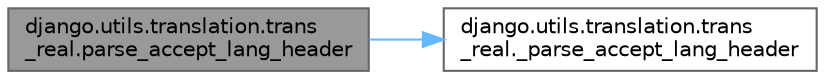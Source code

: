 digraph "django.utils.translation.trans_real.parse_accept_lang_header"
{
 // LATEX_PDF_SIZE
  bgcolor="transparent";
  edge [fontname=Helvetica,fontsize=10,labelfontname=Helvetica,labelfontsize=10];
  node [fontname=Helvetica,fontsize=10,shape=box,height=0.2,width=0.4];
  rankdir="LR";
  Node1 [id="Node000001",label="django.utils.translation.trans\l_real.parse_accept_lang_header",height=0.2,width=0.4,color="gray40", fillcolor="grey60", style="filled", fontcolor="black",tooltip=" "];
  Node1 -> Node2 [id="edge1_Node000001_Node000002",color="steelblue1",style="solid",tooltip=" "];
  Node2 [id="Node000002",label="django.utils.translation.trans\l_real._parse_accept_lang_header",height=0.2,width=0.4,color="grey40", fillcolor="white", style="filled",URL="$namespacedjango_1_1utils_1_1translation_1_1trans__real.html#acc10903bd5a2b0e96efa62e30f15a7ac",tooltip=" "];
}

